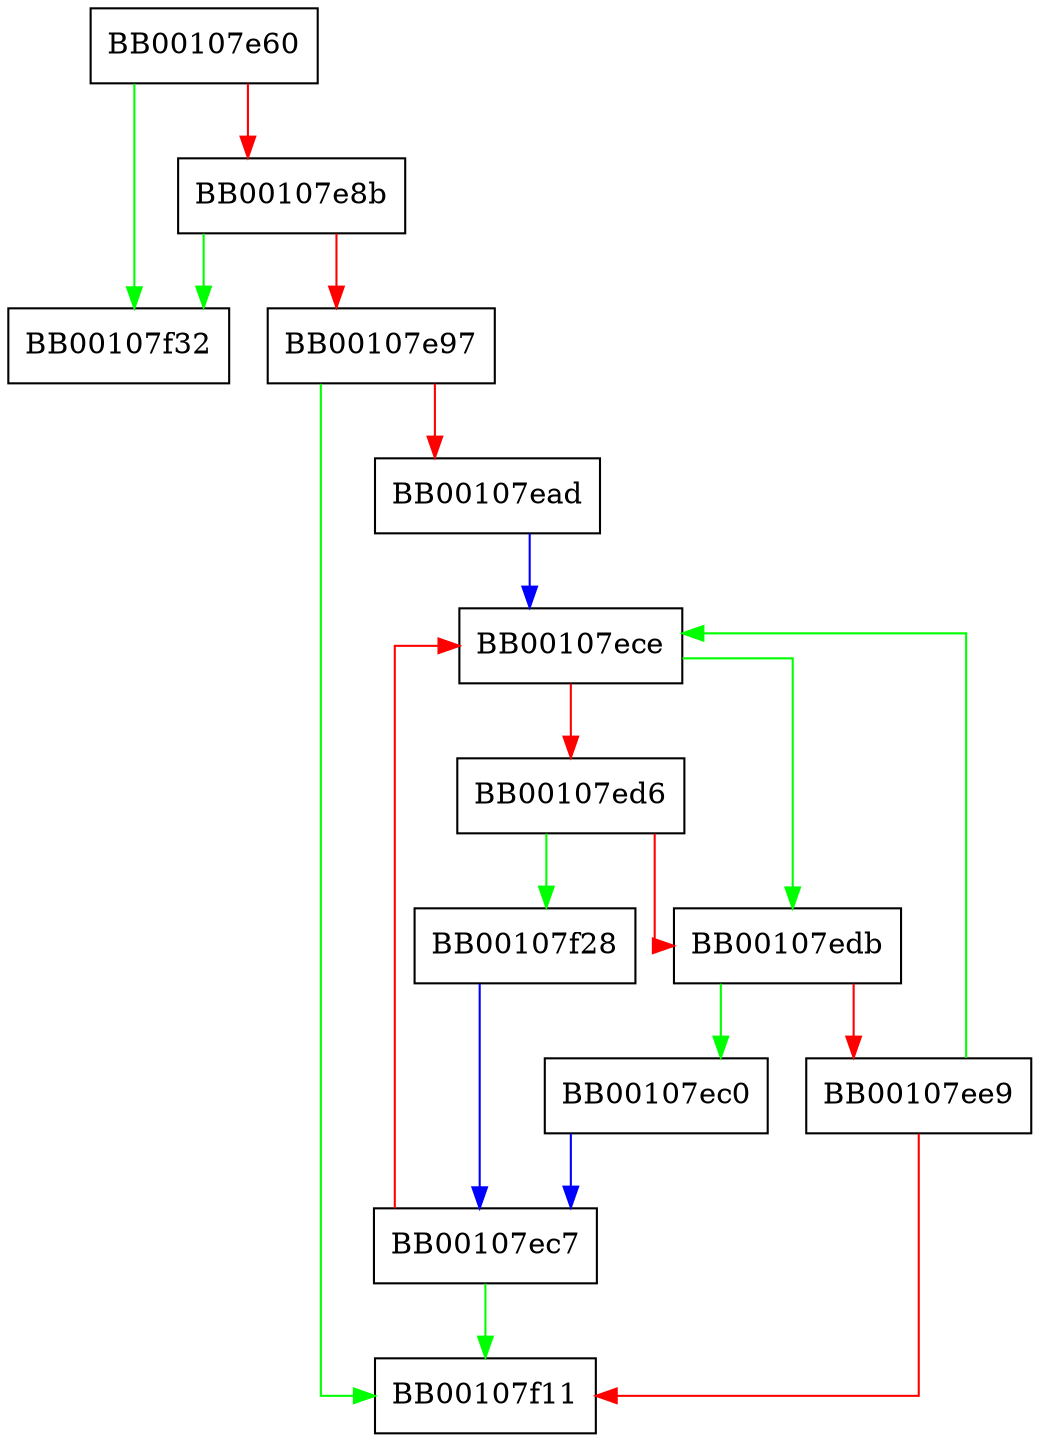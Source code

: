 digraph FUN_00107e60 {
  node [shape="box"];
  graph [splines=ortho];
  BB00107e60 -> BB00107f32 [color="green"];
  BB00107e60 -> BB00107e8b [color="red"];
  BB00107e8b -> BB00107f32 [color="green"];
  BB00107e8b -> BB00107e97 [color="red"];
  BB00107e97 -> BB00107f11 [color="green"];
  BB00107e97 -> BB00107ead [color="red"];
  BB00107ead -> BB00107ece [color="blue"];
  BB00107ec0 -> BB00107ec7 [color="blue"];
  BB00107ec7 -> BB00107f11 [color="green"];
  BB00107ec7 -> BB00107ece [color="red"];
  BB00107ece -> BB00107edb [color="green"];
  BB00107ece -> BB00107ed6 [color="red"];
  BB00107ed6 -> BB00107f28 [color="green"];
  BB00107ed6 -> BB00107edb [color="red"];
  BB00107edb -> BB00107ec0 [color="green"];
  BB00107edb -> BB00107ee9 [color="red"];
  BB00107ee9 -> BB00107ece [color="green"];
  BB00107ee9 -> BB00107f11 [color="red"];
  BB00107f28 -> BB00107ec7 [color="blue"];
}